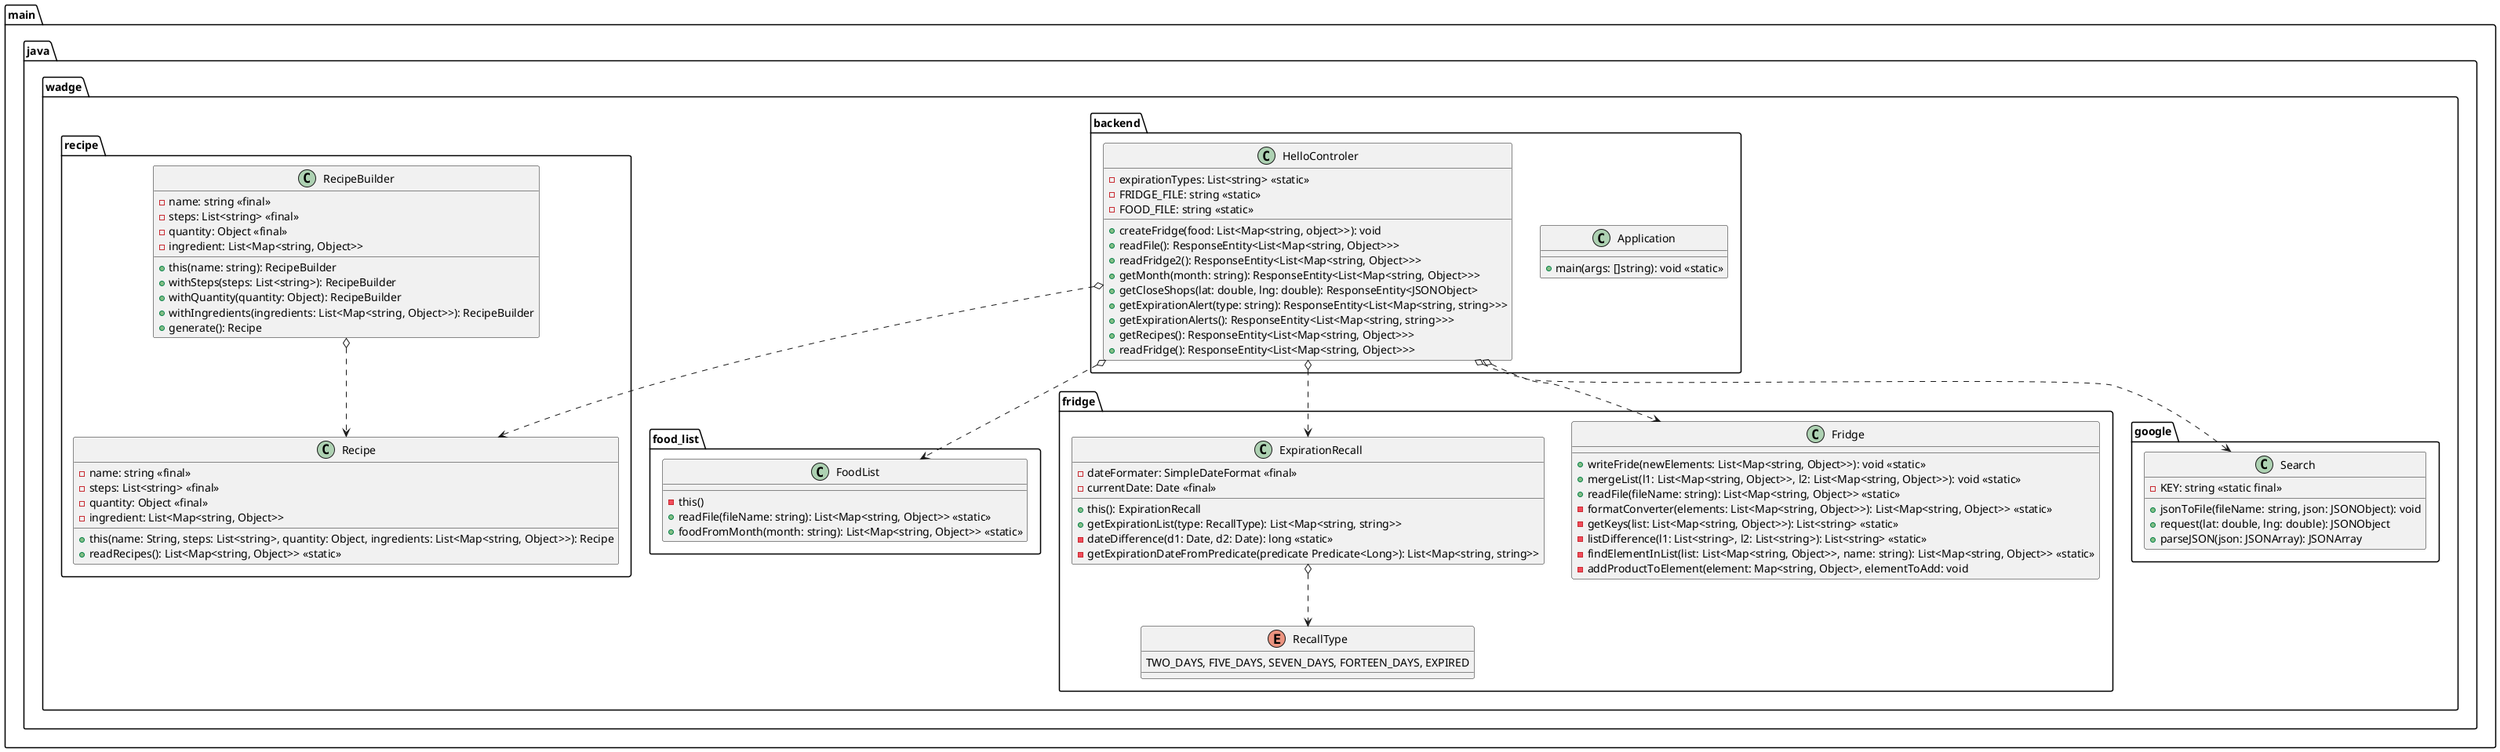 @startuml Wadge-BackEnd
    package main.java.wadge{
        package backend {
            class Application {
                + main(args: []string): void <<static>>
            }

            class HelloControler {
                - expirationTypes: List<string> <<static>>
                - FRIDGE_FILE: string <<static>>
                - FOOD_FILE: string <<static>>
                + createFridge(food: List<Map<string, object>>): void
                + readFile(): ResponseEntity<List<Map<string, Object>>>
                + readFridge2(): ResponseEntity<List<Map<string, Object>>>
                + getMonth(month: string): ResponseEntity<List<Map<string, Object>>>
                + getCloseShops(lat: double, lng: double): ResponseEntity<JSONObject>
                + getExpirationAlert(type: string): ResponseEntity<List<Map<string, string>>>
                + getExpirationAlerts(): ResponseEntity<List<Map<string, string>>>
                + getRecipes(): ResponseEntity<List<Map<string, Object>>>
                + readFridge(): ResponseEntity<List<Map<string, Object>>>
            }
            
        }

        package food_list {
            class FoodList {
                - this()
                + readFile(fileName: string): List<Map<string, Object>> <<static>>
                + foodFromMonth(month: string): List<Map<string, Object>> <<static>>
            }
        }

        package fridge {
            class Fridge {
                + writeFride(newElements: List<Map<string, Object>>): void <<static>>
                + mergeList(l1: List<Map<string, Object>>, l2: List<Map<string, Object>>): void <<static>>
                + readFile(fileName: string): List<Map<string, Object>> <<static>>
                - formatConverter(elements: List<Map<string, Object>>): List<Map<string, Object>> <<static>>
                - getKeys(list: List<Map<string, Object>>): List<string> <<static>>
                - listDifference(l1: List<string>, l2: List<string>): List<string> <<static>>
                - findElementInList(list: List<Map<string, Object>>, name: string): List<Map<string, Object>> <<static>>
                - addProductToElement(element: Map<string, Object>, elementToAdd: void

            }

            class ExpirationRecall {
                - dateFormater: SimpleDateFormat <<final>>
                - currentDate: Date <<final>>
                + this(): ExpirationRecall
                + getExpirationList(type: RecallType): List<Map<string, string>>
                - dateDifference(d1: Date, d2: Date): long <<static>>
                - getExpirationDateFromPredicate(predicate Predicate<Long>): List<Map<string, string>>

            }
            ExpirationRecall o..> RecallType

            enum RecallType {
                TWO_DAYS, FIVE_DAYS, SEVEN_DAYS, FORTEEN_DAYS, EXPIRED
            }
        }

        package google {
            class Search {
                - KEY: string <<static final>>
                + jsonToFile(fileName: string, json: JSONObject): void
                + request(lat: double, lng: double): JSONObject
                + parseJSON(json: JSONArray): JSONArray
            }
        }

        package recipe {
            class Recipe {
                - name: string <<final>>
                - steps: List<string> <<final>>
                - quantity: Object <<final>>
                - ingredient: List<Map<string, Object>>
                + this(name: String, steps: List<string>, quantity: Object, ingredients: List<Map<string, Object>>): Recipe
                + readRecipes(): List<Map<string, Object>> <<static>>
            }

            class RecipeBuilder {
                - name: string <<final>>
                - steps: List<string> <<final>>
                - quantity: Object <<final>>
                - ingredient: List<Map<string, Object>>
                + this(name: string): RecipeBuilder
                + withSteps(steps: List<string>): RecipeBuilder
                + withQuantity(quantity: Object): RecipeBuilder
                + withIngredients(ingredients: List<Map<string, Object>>): RecipeBuilder
                + generate(): Recipe
            }
            RecipeBuilder o..> Recipe
        }
    }

    HelloControler o..> FoodList
    HelloControler o..> ExpirationRecall
    HelloControler o..> Search
    HelloControler o..> Fridge
    HelloControler o..> Recipe

@enduml
